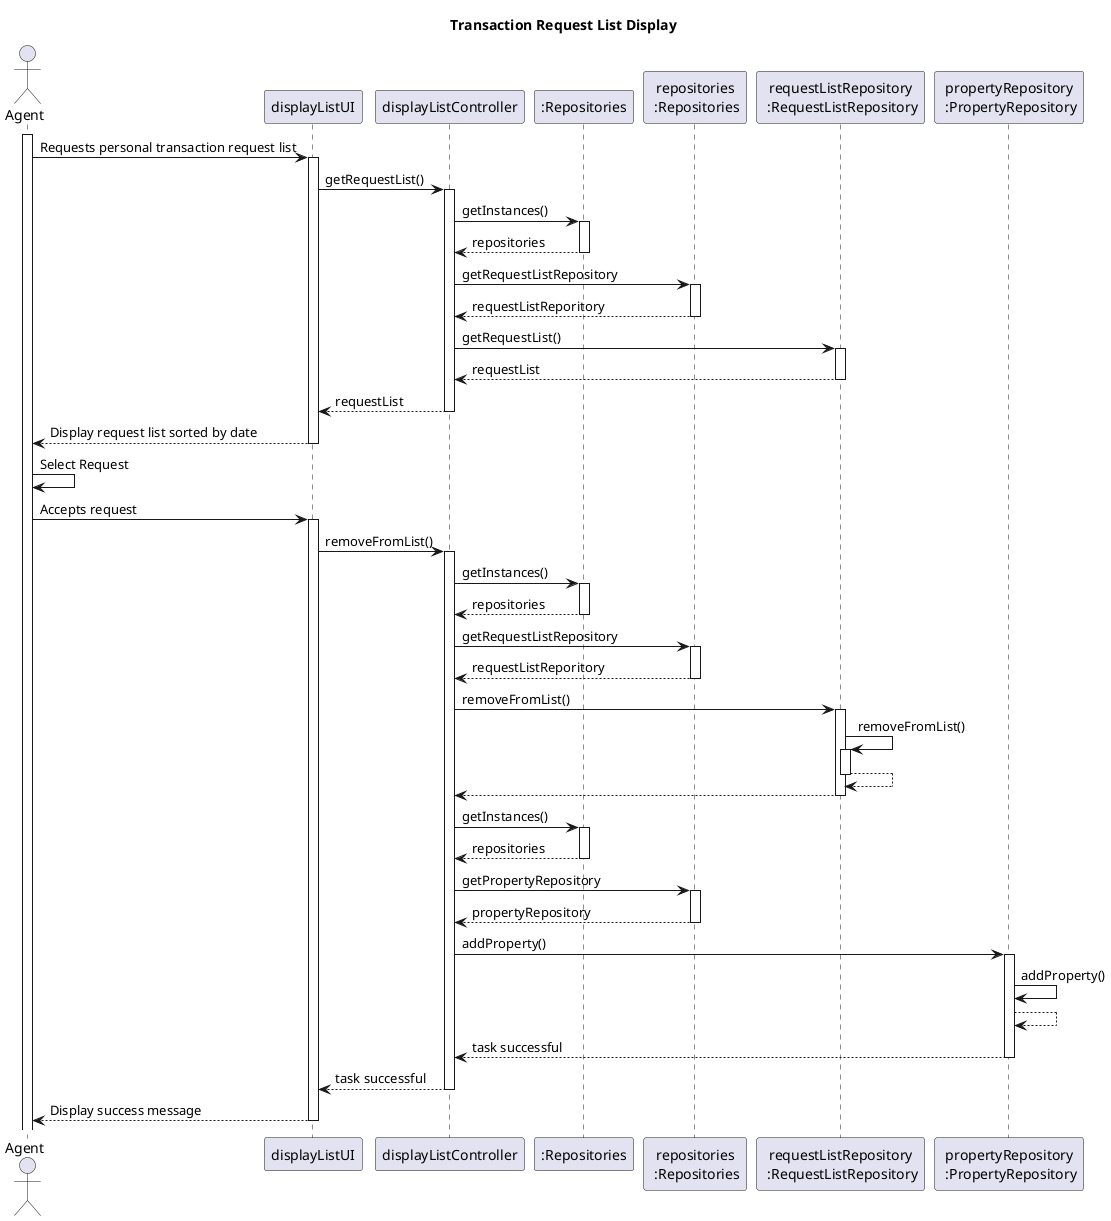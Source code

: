 @startuml
title Transaction Request List Display

actor Agent
participant displayListUI as UI_CRTL
participant displayListController as DISP_CTRL
participant ":Repositories" as REPO
participant "repositories\n :Repositories" as REP
participant "requestListRepository\n :RequestListRepository" as LIST_REP
participant "propertyRepository\n :PropertyRepository" as PROP_REP
activate Agent
Agent->UI_CRTL: Requests personal transaction request list
activate UI_CRTL

UI_CRTL-> DISP_CTRL: getRequestList()

activate DISP_CTRL
    DISP_CTRL-> REPO: getInstances()

    activate REPO
        REPO --> DISP_CTRL: repositories
        deactivate REPO

        DISP_CTRL-> REP: getRequestListRepository

        activate REP
        REP--> DISP_CTRL: requestListReporitory
        deactivate REP

        DISP_CTRL->LIST_REP: getRequestList()

        activate LIST_REP
        LIST_REP --> DISP_CTRL : requestList
        deactivate LIST_REP

        DISP_CTRL-->UI_CRTL: requestList
        deactivate DISP_CTRL

UI_CRTL--> Agent: Display request list sorted by date
deactivate UI_CRTL
Agent -> Agent: Select Request
Agent-> UI_CRTL: Accepts request
activate UI_CRTL
UI_CRTL-> DISP_CTRL: removeFromList()
activate DISP_CTRL

    DISP_CTRL-> REPO: getInstances()

    activate REPO
        REPO --> DISP_CTRL: repositories
        deactivate REPO

        DISP_CTRL-> REP: getRequestListRepository

        activate REP
        REP--> DISP_CTRL: requestListReporitory

        deactivate REP

        DISP_CTRL-> LIST_REP: removeFromList()



        activate LIST_REP
        LIST_REP->LIST_REP: removeFromList()
        activate LIST_REP
        LIST_REP-->LIST_REP
        deactivate LIST_REP
        LIST_REP--> DISP_CTRL
        deactivate LIST_REP

        DISP_CTRL-> REPO: getInstances()

            activate REPO
                REPO --> DISP_CTRL: repositories
                deactivate REPO
                DISP_CTRL-> REP: getPropertyRepository
                activate REP
                REP--> DISP_CTRL: propertyRepository
                deactivate REP
                DISP_CTRL-> PROP_REP: addProperty()
                activate PROP_REP
                PROP_REP->PROP_REP: addProperty()
                PROP_REP-->PROP_REP
                PROP_REP--> DISP_CTRL: task successful
                deactivate PROP_REP
                DISP_CTRL-->UI_CRTL: task successful
                deactivate DISP_CTRL
                UI_CRTL--> Agent: Display success message
                deactivate UI_CRTL

@enduml

